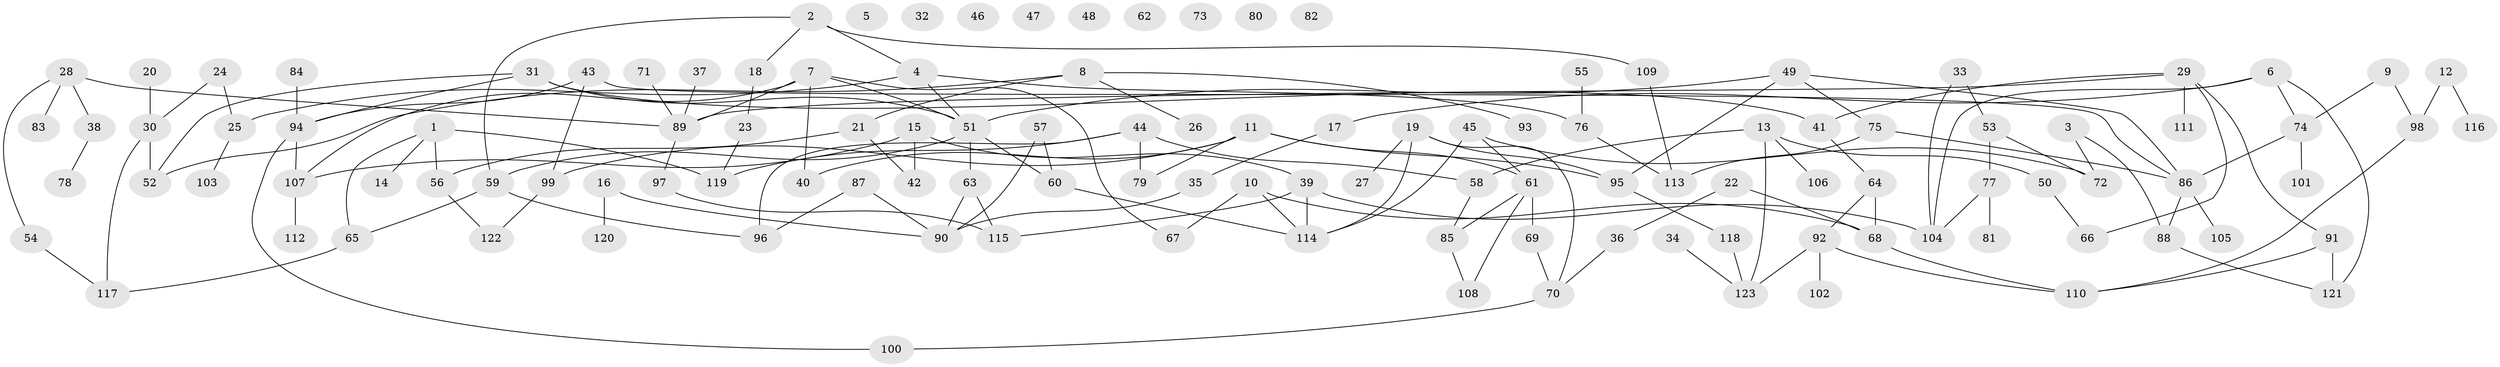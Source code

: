 // coarse degree distribution, {4: 0.28205128205128205, 2: 0.19230769230769232, 3: 0.23076923076923078, 1: 0.16666666666666666, 5: 0.08974358974358974, 7: 0.02564102564102564, 6: 0.01282051282051282}
// Generated by graph-tools (version 1.1) at 2025/35/03/04/25 23:35:43]
// undirected, 123 vertices, 158 edges
graph export_dot {
  node [color=gray90,style=filled];
  1;
  2;
  3;
  4;
  5;
  6;
  7;
  8;
  9;
  10;
  11;
  12;
  13;
  14;
  15;
  16;
  17;
  18;
  19;
  20;
  21;
  22;
  23;
  24;
  25;
  26;
  27;
  28;
  29;
  30;
  31;
  32;
  33;
  34;
  35;
  36;
  37;
  38;
  39;
  40;
  41;
  42;
  43;
  44;
  45;
  46;
  47;
  48;
  49;
  50;
  51;
  52;
  53;
  54;
  55;
  56;
  57;
  58;
  59;
  60;
  61;
  62;
  63;
  64;
  65;
  66;
  67;
  68;
  69;
  70;
  71;
  72;
  73;
  74;
  75;
  76;
  77;
  78;
  79;
  80;
  81;
  82;
  83;
  84;
  85;
  86;
  87;
  88;
  89;
  90;
  91;
  92;
  93;
  94;
  95;
  96;
  97;
  98;
  99;
  100;
  101;
  102;
  103;
  104;
  105;
  106;
  107;
  108;
  109;
  110;
  111;
  112;
  113;
  114;
  115;
  116;
  117;
  118;
  119;
  120;
  121;
  122;
  123;
  1 -- 14;
  1 -- 56;
  1 -- 65;
  1 -- 119;
  2 -- 4;
  2 -- 18;
  2 -- 59;
  2 -- 109;
  3 -- 72;
  3 -- 88;
  4 -- 25;
  4 -- 51;
  4 -- 76;
  6 -- 17;
  6 -- 74;
  6 -- 104;
  6 -- 121;
  7 -- 40;
  7 -- 51;
  7 -- 67;
  7 -- 89;
  7 -- 107;
  8 -- 21;
  8 -- 26;
  8 -- 52;
  8 -- 93;
  9 -- 74;
  9 -- 98;
  10 -- 67;
  10 -- 68;
  10 -- 114;
  11 -- 40;
  11 -- 61;
  11 -- 79;
  11 -- 95;
  11 -- 99;
  12 -- 98;
  12 -- 116;
  13 -- 50;
  13 -- 58;
  13 -- 106;
  13 -- 123;
  15 -- 39;
  15 -- 42;
  15 -- 107;
  16 -- 90;
  16 -- 120;
  17 -- 35;
  18 -- 23;
  19 -- 27;
  19 -- 70;
  19 -- 95;
  19 -- 114;
  20 -- 30;
  21 -- 42;
  21 -- 56;
  22 -- 36;
  22 -- 68;
  23 -- 119;
  24 -- 25;
  24 -- 30;
  25 -- 103;
  28 -- 38;
  28 -- 54;
  28 -- 83;
  28 -- 89;
  29 -- 41;
  29 -- 66;
  29 -- 89;
  29 -- 91;
  29 -- 111;
  30 -- 52;
  30 -- 117;
  31 -- 41;
  31 -- 51;
  31 -- 52;
  31 -- 94;
  33 -- 53;
  33 -- 104;
  34 -- 123;
  35 -- 90;
  36 -- 70;
  37 -- 89;
  38 -- 78;
  39 -- 104;
  39 -- 114;
  39 -- 115;
  41 -- 64;
  43 -- 86;
  43 -- 94;
  43 -- 99;
  44 -- 58;
  44 -- 79;
  44 -- 96;
  44 -- 119;
  45 -- 61;
  45 -- 72;
  45 -- 114;
  49 -- 51;
  49 -- 75;
  49 -- 86;
  49 -- 95;
  50 -- 66;
  51 -- 59;
  51 -- 60;
  51 -- 63;
  53 -- 72;
  53 -- 77;
  54 -- 117;
  55 -- 76;
  56 -- 122;
  57 -- 60;
  57 -- 90;
  58 -- 85;
  59 -- 65;
  59 -- 96;
  60 -- 114;
  61 -- 69;
  61 -- 85;
  61 -- 108;
  63 -- 90;
  63 -- 115;
  64 -- 68;
  64 -- 92;
  65 -- 117;
  68 -- 110;
  69 -- 70;
  70 -- 100;
  71 -- 89;
  74 -- 86;
  74 -- 101;
  75 -- 86;
  75 -- 113;
  76 -- 113;
  77 -- 81;
  77 -- 104;
  84 -- 94;
  85 -- 108;
  86 -- 88;
  86 -- 105;
  87 -- 90;
  87 -- 96;
  88 -- 121;
  89 -- 97;
  91 -- 110;
  91 -- 121;
  92 -- 102;
  92 -- 110;
  92 -- 123;
  94 -- 100;
  94 -- 107;
  95 -- 118;
  97 -- 115;
  98 -- 110;
  99 -- 122;
  107 -- 112;
  109 -- 113;
  118 -- 123;
}
